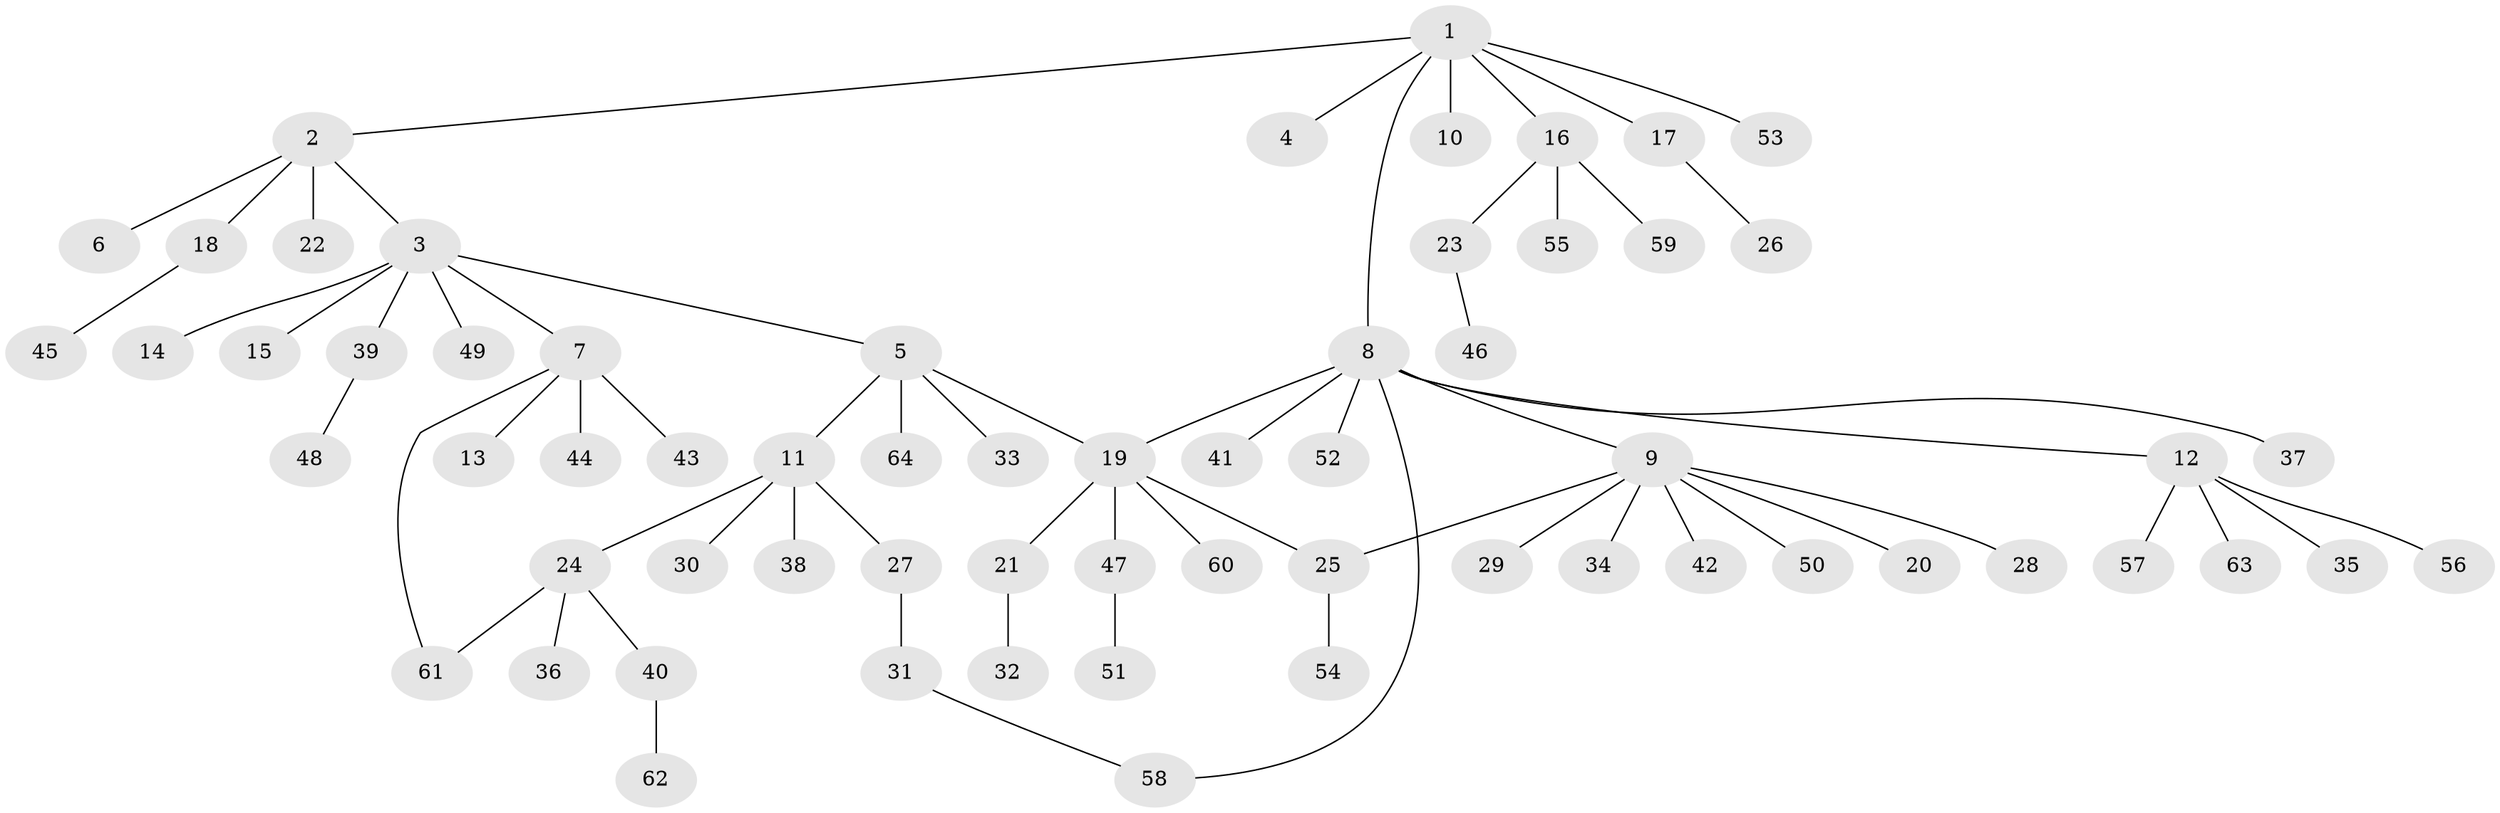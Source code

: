 // Generated by graph-tools (version 1.1) at 2025/49/03/09/25 03:49:59]
// undirected, 64 vertices, 67 edges
graph export_dot {
graph [start="1"]
  node [color=gray90,style=filled];
  1;
  2;
  3;
  4;
  5;
  6;
  7;
  8;
  9;
  10;
  11;
  12;
  13;
  14;
  15;
  16;
  17;
  18;
  19;
  20;
  21;
  22;
  23;
  24;
  25;
  26;
  27;
  28;
  29;
  30;
  31;
  32;
  33;
  34;
  35;
  36;
  37;
  38;
  39;
  40;
  41;
  42;
  43;
  44;
  45;
  46;
  47;
  48;
  49;
  50;
  51;
  52;
  53;
  54;
  55;
  56;
  57;
  58;
  59;
  60;
  61;
  62;
  63;
  64;
  1 -- 2;
  1 -- 4;
  1 -- 8;
  1 -- 10;
  1 -- 16;
  1 -- 17;
  1 -- 53;
  2 -- 3;
  2 -- 6;
  2 -- 18;
  2 -- 22;
  3 -- 5;
  3 -- 7;
  3 -- 14;
  3 -- 15;
  3 -- 39;
  3 -- 49;
  5 -- 11;
  5 -- 19;
  5 -- 33;
  5 -- 64;
  7 -- 13;
  7 -- 43;
  7 -- 44;
  7 -- 61;
  8 -- 9;
  8 -- 12;
  8 -- 19;
  8 -- 37;
  8 -- 41;
  8 -- 52;
  8 -- 58;
  9 -- 20;
  9 -- 25;
  9 -- 28;
  9 -- 29;
  9 -- 34;
  9 -- 42;
  9 -- 50;
  11 -- 24;
  11 -- 27;
  11 -- 30;
  11 -- 38;
  12 -- 35;
  12 -- 56;
  12 -- 57;
  12 -- 63;
  16 -- 23;
  16 -- 55;
  16 -- 59;
  17 -- 26;
  18 -- 45;
  19 -- 21;
  19 -- 25;
  19 -- 47;
  19 -- 60;
  21 -- 32;
  23 -- 46;
  24 -- 36;
  24 -- 40;
  24 -- 61;
  25 -- 54;
  27 -- 31;
  31 -- 58;
  39 -- 48;
  40 -- 62;
  47 -- 51;
}
